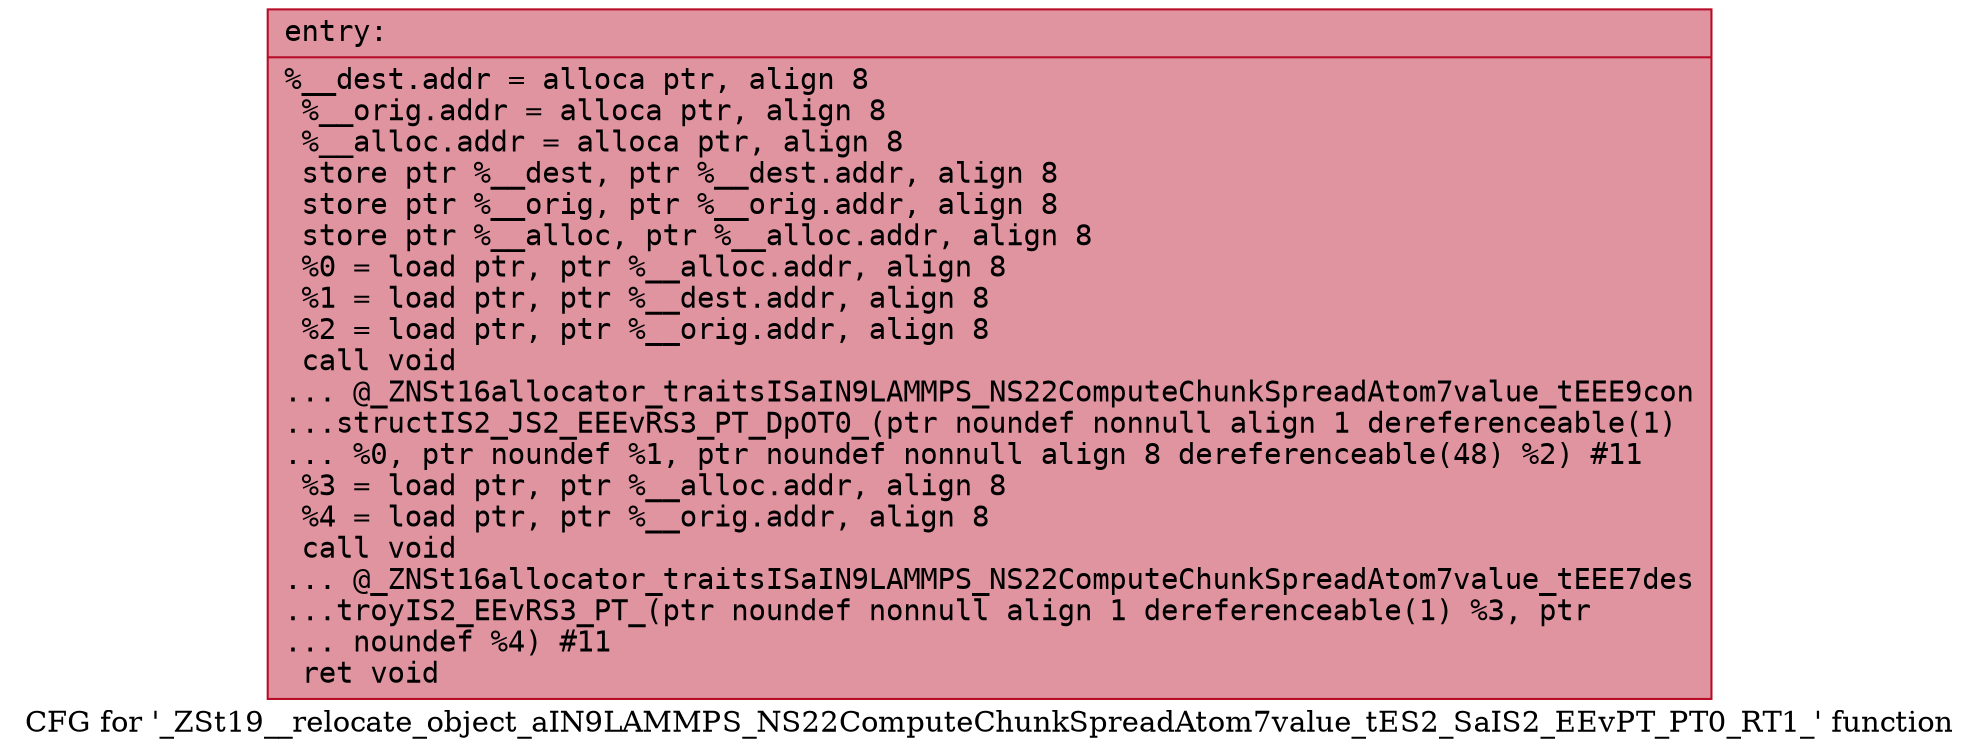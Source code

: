 digraph "CFG for '_ZSt19__relocate_object_aIN9LAMMPS_NS22ComputeChunkSpreadAtom7value_tES2_SaIS2_EEvPT_PT0_RT1_' function" {
	label="CFG for '_ZSt19__relocate_object_aIN9LAMMPS_NS22ComputeChunkSpreadAtom7value_tES2_SaIS2_EEvPT_PT0_RT1_' function";

	Node0x55a8964b3dc0 [shape=record,color="#b70d28ff", style=filled, fillcolor="#b70d2870" fontname="Courier",label="{entry:\l|  %__dest.addr = alloca ptr, align 8\l  %__orig.addr = alloca ptr, align 8\l  %__alloc.addr = alloca ptr, align 8\l  store ptr %__dest, ptr %__dest.addr, align 8\l  store ptr %__orig, ptr %__orig.addr, align 8\l  store ptr %__alloc, ptr %__alloc.addr, align 8\l  %0 = load ptr, ptr %__alloc.addr, align 8\l  %1 = load ptr, ptr %__dest.addr, align 8\l  %2 = load ptr, ptr %__orig.addr, align 8\l  call void\l... @_ZNSt16allocator_traitsISaIN9LAMMPS_NS22ComputeChunkSpreadAtom7value_tEEE9con\l...structIS2_JS2_EEEvRS3_PT_DpOT0_(ptr noundef nonnull align 1 dereferenceable(1)\l... %0, ptr noundef %1, ptr noundef nonnull align 8 dereferenceable(48) %2) #11\l  %3 = load ptr, ptr %__alloc.addr, align 8\l  %4 = load ptr, ptr %__orig.addr, align 8\l  call void\l... @_ZNSt16allocator_traitsISaIN9LAMMPS_NS22ComputeChunkSpreadAtom7value_tEEE7des\l...troyIS2_EEvRS3_PT_(ptr noundef nonnull align 1 dereferenceable(1) %3, ptr\l... noundef %4) #11\l  ret void\l}"];
}
